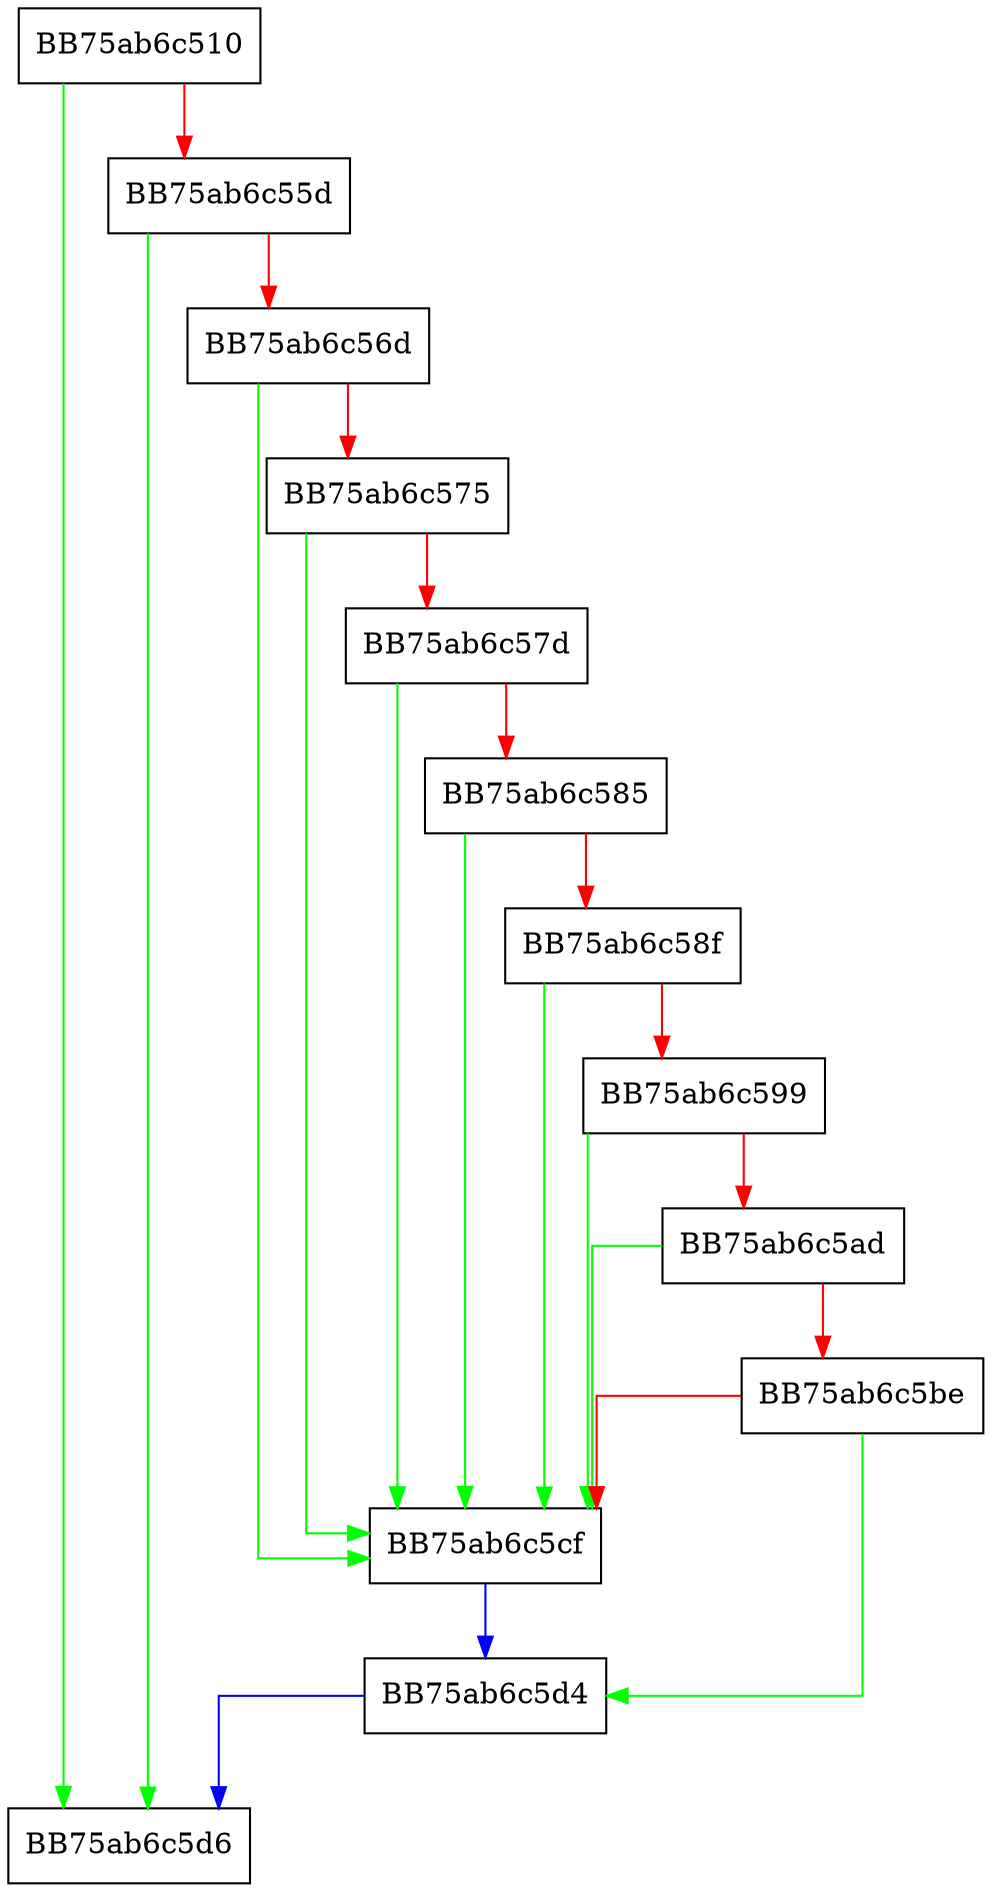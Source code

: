 digraph AreEqual {
  node [shape="box"];
  graph [splines=ortho];
  BB75ab6c510 -> BB75ab6c5d6 [color="green"];
  BB75ab6c510 -> BB75ab6c55d [color="red"];
  BB75ab6c55d -> BB75ab6c5d6 [color="green"];
  BB75ab6c55d -> BB75ab6c56d [color="red"];
  BB75ab6c56d -> BB75ab6c5cf [color="green"];
  BB75ab6c56d -> BB75ab6c575 [color="red"];
  BB75ab6c575 -> BB75ab6c5cf [color="green"];
  BB75ab6c575 -> BB75ab6c57d [color="red"];
  BB75ab6c57d -> BB75ab6c5cf [color="green"];
  BB75ab6c57d -> BB75ab6c585 [color="red"];
  BB75ab6c585 -> BB75ab6c5cf [color="green"];
  BB75ab6c585 -> BB75ab6c58f [color="red"];
  BB75ab6c58f -> BB75ab6c5cf [color="green"];
  BB75ab6c58f -> BB75ab6c599 [color="red"];
  BB75ab6c599 -> BB75ab6c5cf [color="green"];
  BB75ab6c599 -> BB75ab6c5ad [color="red"];
  BB75ab6c5ad -> BB75ab6c5cf [color="green"];
  BB75ab6c5ad -> BB75ab6c5be [color="red"];
  BB75ab6c5be -> BB75ab6c5d4 [color="green"];
  BB75ab6c5be -> BB75ab6c5cf [color="red"];
  BB75ab6c5cf -> BB75ab6c5d4 [color="blue"];
  BB75ab6c5d4 -> BB75ab6c5d6 [color="blue"];
}
